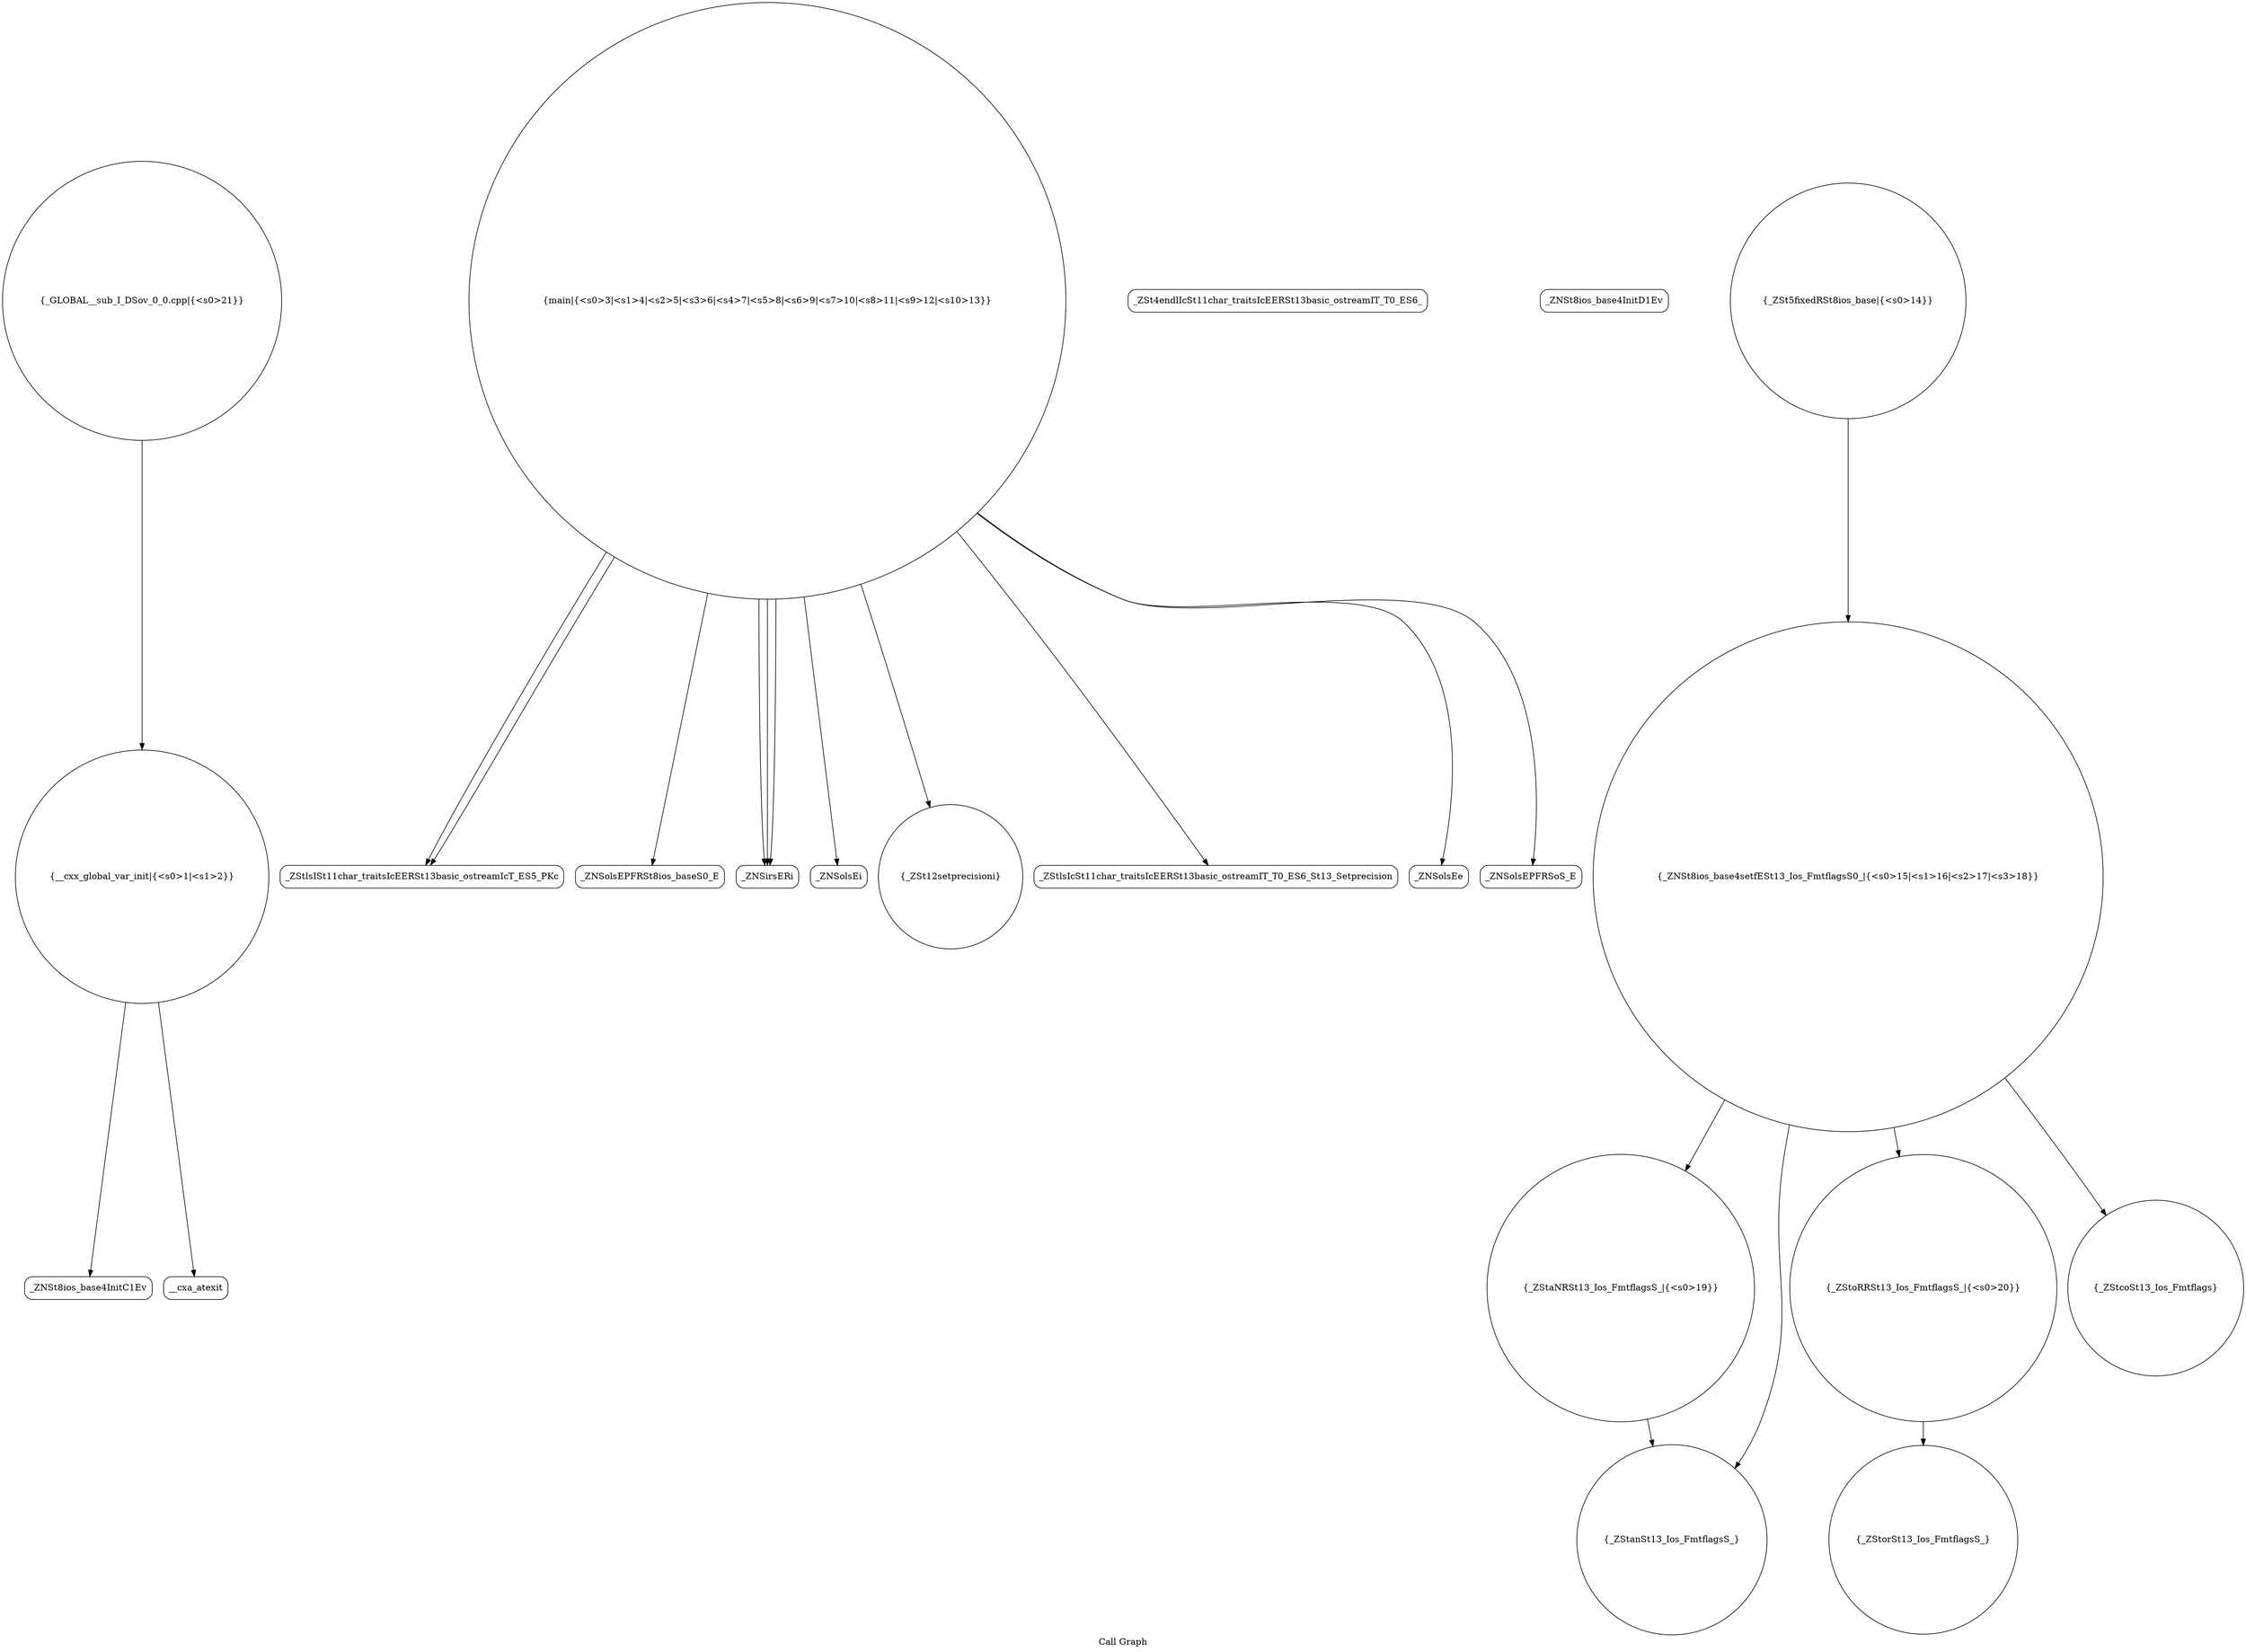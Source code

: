digraph "Call Graph" {
	label="Call Graph";

	Node0x55a317228ac0 [shape=record,shape=circle,label="{__cxx_global_var_init|{<s0>1|<s1>2}}"];
	Node0x55a317228ac0:s0 -> Node0x55a317228f50[color=black];
	Node0x55a317228ac0:s1 -> Node0x55a317229050[color=black];
	Node0x55a317229250 [shape=record,shape=Mrecord,label="{_ZStlsISt11char_traitsIcEERSt13basic_ostreamIcT_ES5_PKc}"];
	Node0x55a3172295d0 [shape=record,shape=Mrecord,label="{_ZSt4endlIcSt11char_traitsIcEERSt13basic_ostreamIT_T0_ES6_}"];
	Node0x55a317229950 [shape=record,shape=circle,label="{_GLOBAL__sub_I_DSov_0_0.cpp|{<s0>21}}"];
	Node0x55a317229950:s0 -> Node0x55a317228ac0[color=black];
	Node0x55a317228fd0 [shape=record,shape=Mrecord,label="{_ZNSt8ios_base4InitD1Ev}"];
	Node0x55a317229350 [shape=record,shape=Mrecord,label="{_ZNSolsEPFRSt8ios_baseS0_E}"];
	Node0x55a3172296d0 [shape=record,shape=circle,label="{_ZStaNRSt13_Ios_FmtflagsS_|{<s0>19}}"];
	Node0x55a3172296d0:s0 -> Node0x55a317229850[color=black];
	Node0x55a3172290d0 [shape=record,shape=circle,label="{main|{<s0>3|<s1>4|<s2>5|<s3>6|<s4>7|<s5>8|<s6>9|<s7>10|<s8>11|<s9>12|<s10>13}}"];
	Node0x55a3172290d0:s0 -> Node0x55a317229150[color=black];
	Node0x55a3172290d0:s1 -> Node0x55a317229150[color=black];
	Node0x55a3172290d0:s2 -> Node0x55a317229150[color=black];
	Node0x55a3172290d0:s3 -> Node0x55a317229250[color=black];
	Node0x55a3172290d0:s4 -> Node0x55a3172292d0[color=black];
	Node0x55a3172290d0:s5 -> Node0x55a317229250[color=black];
	Node0x55a3172290d0:s6 -> Node0x55a317229350[color=black];
	Node0x55a3172290d0:s7 -> Node0x55a317229450[color=black];
	Node0x55a3172290d0:s8 -> Node0x55a3172291d0[color=black];
	Node0x55a3172290d0:s9 -> Node0x55a3172294d0[color=black];
	Node0x55a3172290d0:s10 -> Node0x55a317229550[color=black];
	Node0x55a317229450 [shape=record,shape=circle,label="{_ZSt12setprecisioni}"];
	Node0x55a3172297d0 [shape=record,shape=circle,label="{_ZStoRRSt13_Ios_FmtflagsS_|{<s0>20}}"];
	Node0x55a3172297d0:s0 -> Node0x55a3172298d0[color=black];
	Node0x55a3172291d0 [shape=record,shape=Mrecord,label="{_ZStlsIcSt11char_traitsIcEERSt13basic_ostreamIT_T0_ES6_St13_Setprecision}"];
	Node0x55a317229550 [shape=record,shape=Mrecord,label="{_ZNSolsEPFRSoS_E}"];
	Node0x55a3172298d0 [shape=record,shape=circle,label="{_ZStorSt13_Ios_FmtflagsS_}"];
	Node0x55a317228f50 [shape=record,shape=Mrecord,label="{_ZNSt8ios_base4InitC1Ev}"];
	Node0x55a3172292d0 [shape=record,shape=Mrecord,label="{_ZNSolsEi}"];
	Node0x55a317229650 [shape=record,shape=circle,label="{_ZNSt8ios_base4setfESt13_Ios_FmtflagsS0_|{<s0>15|<s1>16|<s2>17|<s3>18}}"];
	Node0x55a317229650:s0 -> Node0x55a317229750[color=black];
	Node0x55a317229650:s1 -> Node0x55a3172296d0[color=black];
	Node0x55a317229650:s2 -> Node0x55a317229850[color=black];
	Node0x55a317229650:s3 -> Node0x55a3172297d0[color=black];
	Node0x55a317229050 [shape=record,shape=Mrecord,label="{__cxa_atexit}"];
	Node0x55a3172293d0 [shape=record,shape=circle,label="{_ZSt5fixedRSt8ios_base|{<s0>14}}"];
	Node0x55a3172293d0:s0 -> Node0x55a317229650[color=black];
	Node0x55a317229750 [shape=record,shape=circle,label="{_ZStcoSt13_Ios_Fmtflags}"];
	Node0x55a317229150 [shape=record,shape=Mrecord,label="{_ZNSirsERi}"];
	Node0x55a3172294d0 [shape=record,shape=Mrecord,label="{_ZNSolsEe}"];
	Node0x55a317229850 [shape=record,shape=circle,label="{_ZStanSt13_Ios_FmtflagsS_}"];
}
